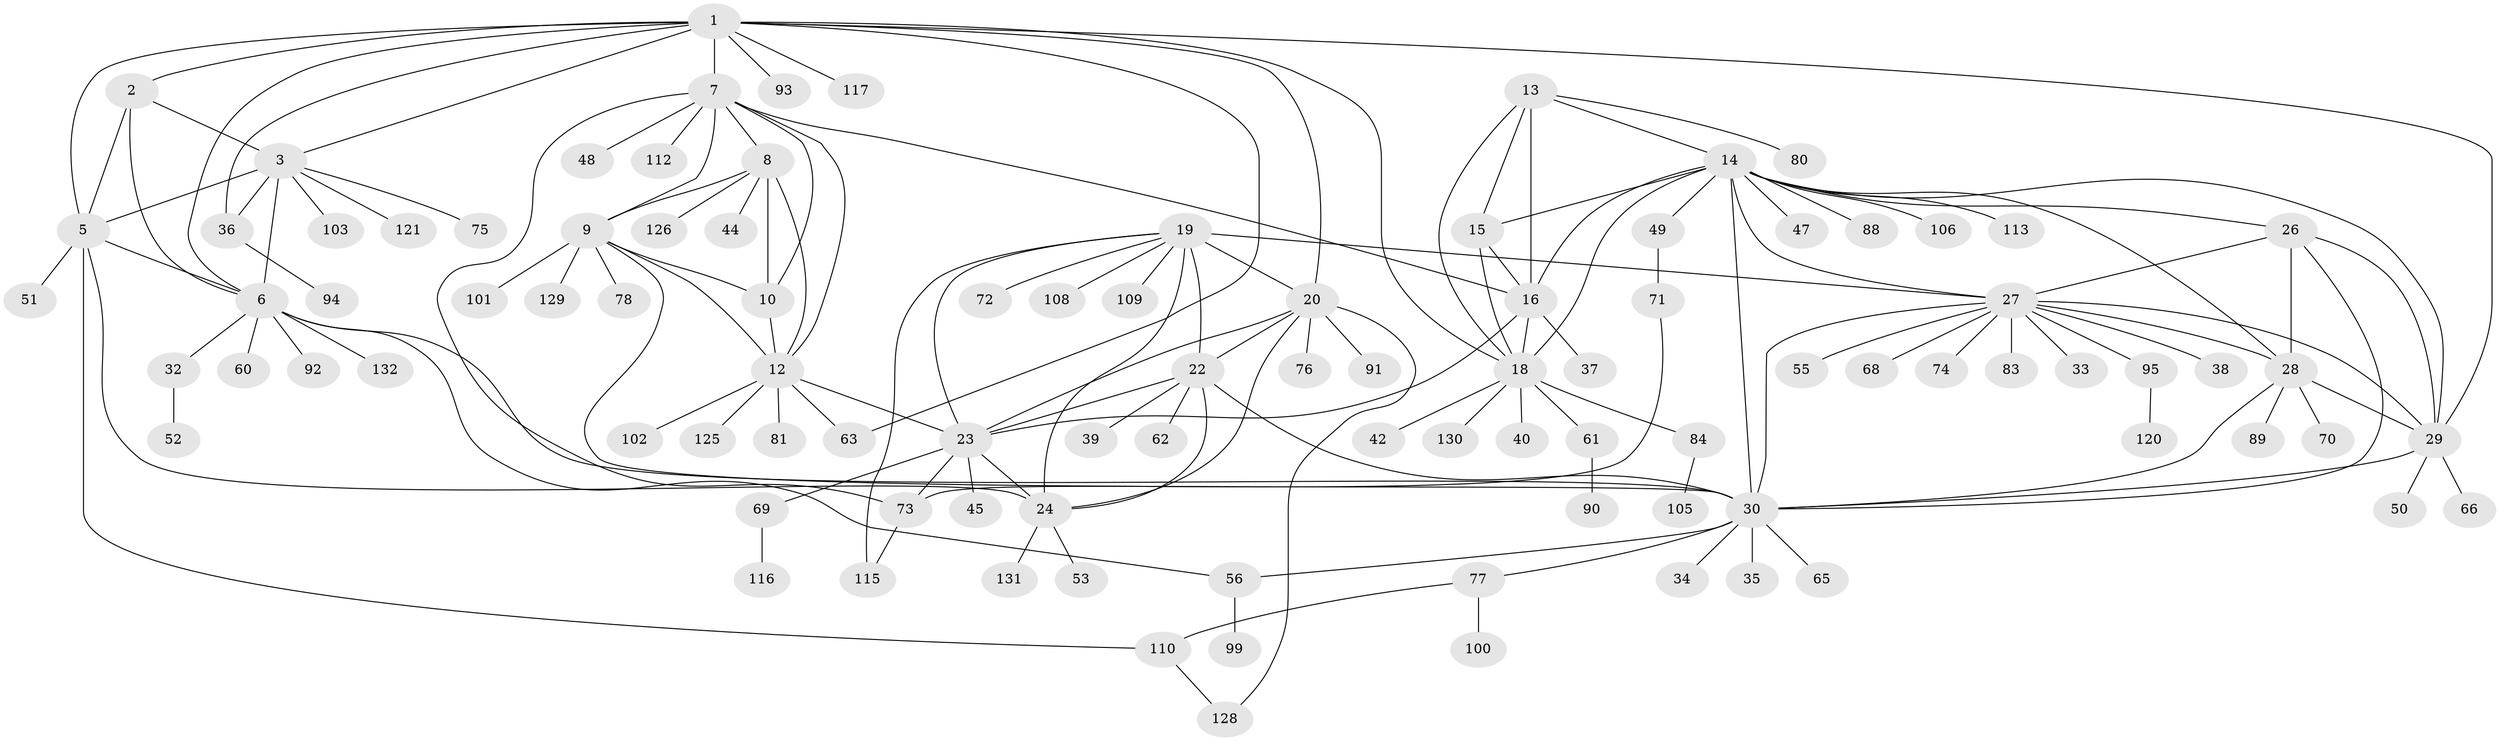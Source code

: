 // original degree distribution, {12: 0.015151515151515152, 5: 0.030303030303030304, 7: 0.030303030303030304, 9: 0.03787878787878788, 10: 0.007575757575757576, 11: 0.022727272727272728, 8: 0.045454545454545456, 6: 0.022727272727272728, 13: 0.015151515151515152, 2: 0.12878787878787878, 1: 0.5606060606060606, 3: 0.06060606060606061, 4: 0.022727272727272728}
// Generated by graph-tools (version 1.1) at 2025/42/03/06/25 10:42:12]
// undirected, 99 vertices, 149 edges
graph export_dot {
graph [start="1"]
  node [color=gray90,style=filled];
  1 [super="+57"];
  2;
  3 [super="+4"];
  5 [super="+54"];
  6 [super="+43"];
  7 [super="+114"];
  8 [super="+85"];
  9 [super="+11"];
  10;
  12 [super="+96"];
  13;
  14 [super="+25"];
  15;
  16 [super="+17"];
  18 [super="+67"];
  19 [super="+21"];
  20 [super="+107"];
  22 [super="+41"];
  23 [super="+58"];
  24 [super="+104"];
  26;
  27 [super="+64"];
  28 [super="+59"];
  29 [super="+98"];
  30 [super="+31"];
  32;
  33;
  34;
  35;
  36 [super="+82"];
  37;
  38;
  39;
  40 [super="+46"];
  42 [super="+118"];
  44;
  45;
  47;
  48;
  49;
  50 [super="+119"];
  51;
  52;
  53;
  55;
  56 [super="+79"];
  60;
  61 [super="+127"];
  62;
  63;
  65 [super="+111"];
  66;
  68;
  69;
  70 [super="+87"];
  71 [super="+122"];
  72;
  73 [super="+86"];
  74;
  75;
  76;
  77 [super="+97"];
  78;
  80;
  81;
  83;
  84;
  88;
  89;
  90;
  91;
  92;
  93;
  94;
  95 [super="+124"];
  99;
  100;
  101;
  102;
  103;
  105;
  106;
  108;
  109;
  110;
  112;
  113 [super="+123"];
  115;
  116;
  117;
  120;
  121;
  125;
  126;
  128;
  129;
  130;
  131;
  132;
  1 -- 2;
  1 -- 3 [weight=2];
  1 -- 5;
  1 -- 6;
  1 -- 7;
  1 -- 18;
  1 -- 63;
  1 -- 93;
  1 -- 117;
  1 -- 20;
  1 -- 29;
  1 -- 36;
  2 -- 3 [weight=2];
  2 -- 5;
  2 -- 6;
  3 -- 5 [weight=2];
  3 -- 6 [weight=2];
  3 -- 36;
  3 -- 103;
  3 -- 121;
  3 -- 75;
  5 -- 6;
  5 -- 24;
  5 -- 51;
  5 -- 110;
  6 -- 30;
  6 -- 32;
  6 -- 56;
  6 -- 132;
  6 -- 60;
  6 -- 92;
  7 -- 8;
  7 -- 9 [weight=2];
  7 -- 10;
  7 -- 12;
  7 -- 16;
  7 -- 48;
  7 -- 73;
  7 -- 112;
  8 -- 9 [weight=2];
  8 -- 10;
  8 -- 12;
  8 -- 44;
  8 -- 126;
  9 -- 10 [weight=2];
  9 -- 12 [weight=2];
  9 -- 78;
  9 -- 101;
  9 -- 129;
  9 -- 30;
  10 -- 12;
  12 -- 23;
  12 -- 63;
  12 -- 81;
  12 -- 102;
  12 -- 125;
  13 -- 14;
  13 -- 15;
  13 -- 16 [weight=2];
  13 -- 18;
  13 -- 80;
  14 -- 15;
  14 -- 16 [weight=2];
  14 -- 18;
  14 -- 88;
  14 -- 106;
  14 -- 113;
  14 -- 47;
  14 -- 49;
  14 -- 26;
  14 -- 27;
  14 -- 28;
  14 -- 29;
  14 -- 30;
  15 -- 16 [weight=2];
  15 -- 18;
  16 -- 18 [weight=2];
  16 -- 37;
  16 -- 23;
  18 -- 40;
  18 -- 42;
  18 -- 61;
  18 -- 84;
  18 -- 130;
  19 -- 20 [weight=2];
  19 -- 22 [weight=2];
  19 -- 23 [weight=2];
  19 -- 24 [weight=2];
  19 -- 72;
  19 -- 115;
  19 -- 108;
  19 -- 109;
  19 -- 27;
  20 -- 22;
  20 -- 23;
  20 -- 24;
  20 -- 76;
  20 -- 91;
  20 -- 128;
  22 -- 23;
  22 -- 24;
  22 -- 39;
  22 -- 62;
  22 -- 30;
  23 -- 24;
  23 -- 45;
  23 -- 69;
  23 -- 73;
  24 -- 53;
  24 -- 131;
  26 -- 27;
  26 -- 28;
  26 -- 29;
  26 -- 30;
  27 -- 28;
  27 -- 29;
  27 -- 30;
  27 -- 33;
  27 -- 38;
  27 -- 55;
  27 -- 68;
  27 -- 74;
  27 -- 83;
  27 -- 95;
  28 -- 29;
  28 -- 30;
  28 -- 70;
  28 -- 89;
  29 -- 30;
  29 -- 50;
  29 -- 66;
  30 -- 34;
  30 -- 35;
  30 -- 56;
  30 -- 65;
  30 -- 77;
  32 -- 52;
  36 -- 94;
  49 -- 71;
  56 -- 99;
  61 -- 90;
  69 -- 116;
  71 -- 73;
  73 -- 115;
  77 -- 100;
  77 -- 110;
  84 -- 105;
  95 -- 120;
  110 -- 128;
}
